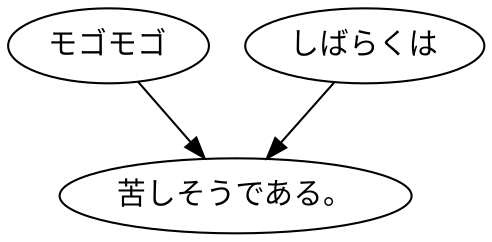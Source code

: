 digraph graph848 {
	node0 [label="モゴモゴ"];
	node1 [label="しばらくは"];
	node2 [label="苦しそうである。"];
	node0 -> node2;
	node1 -> node2;
}
